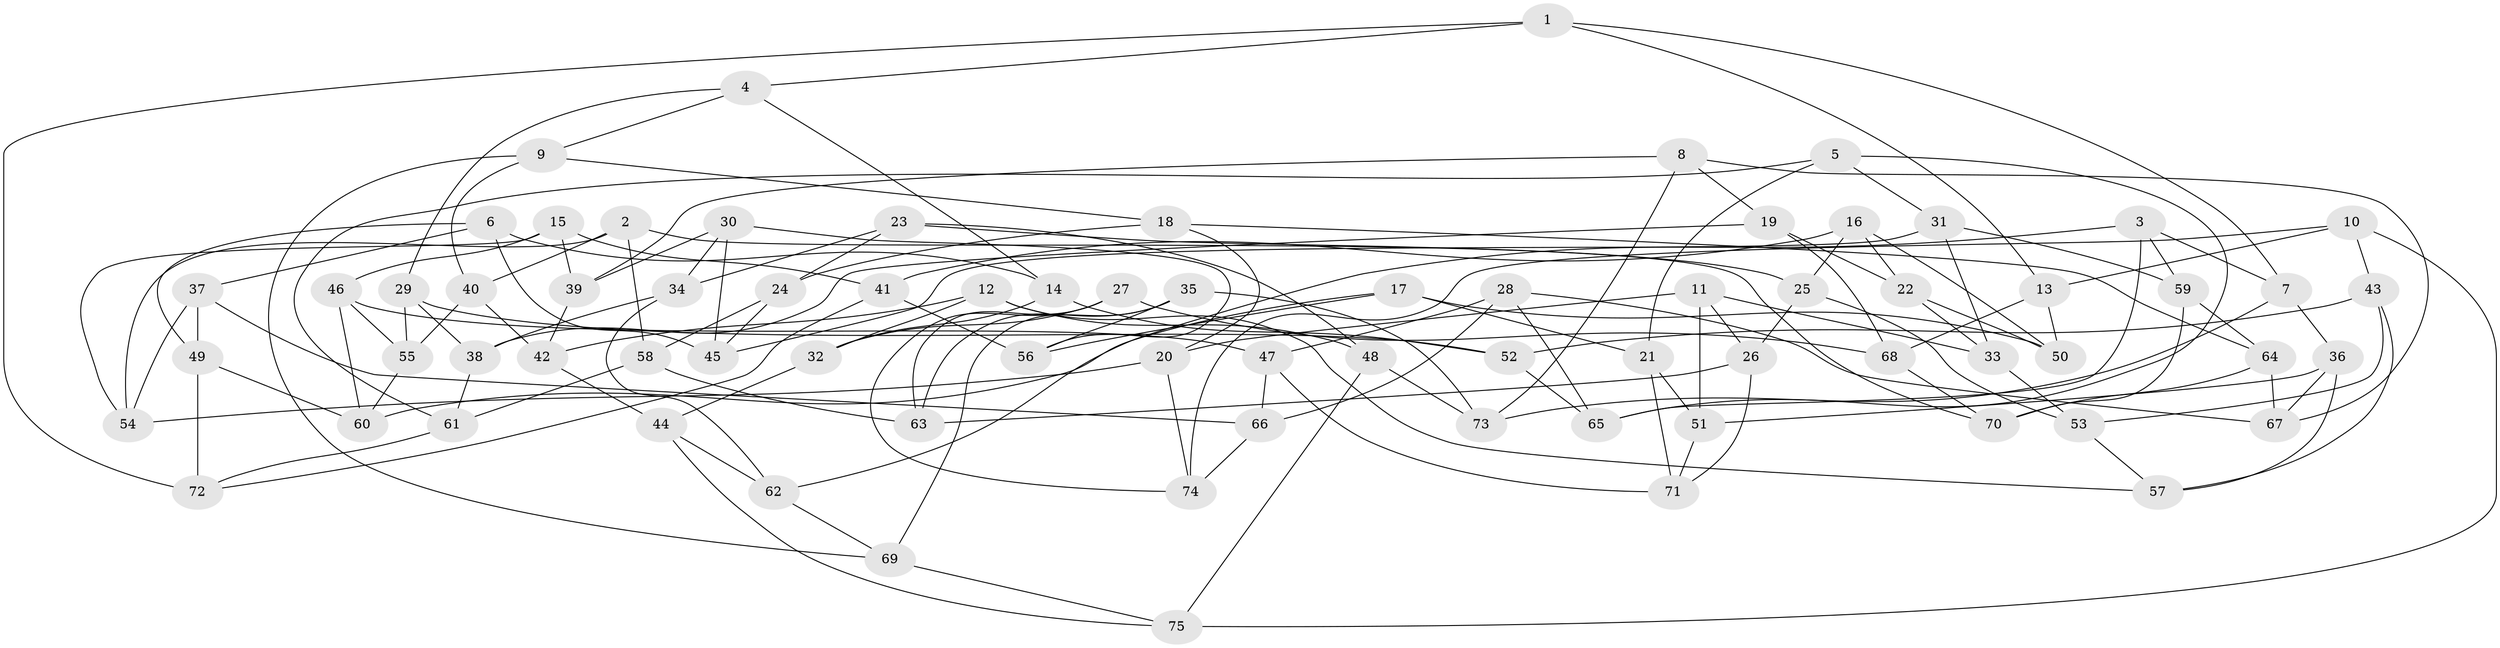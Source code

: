 // coarse degree distribution, {4: 0.8301886792452831, 12: 0.03773584905660377, 3: 0.03773584905660377, 6: 0.018867924528301886, 9: 0.018867924528301886, 8: 0.018867924528301886, 7: 0.018867924528301886, 10: 0.018867924528301886}
// Generated by graph-tools (version 1.1) at 2025/54/03/04/25 22:54:01]
// undirected, 75 vertices, 150 edges
graph export_dot {
  node [color=gray90,style=filled];
  1;
  2;
  3;
  4;
  5;
  6;
  7;
  8;
  9;
  10;
  11;
  12;
  13;
  14;
  15;
  16;
  17;
  18;
  19;
  20;
  21;
  22;
  23;
  24;
  25;
  26;
  27;
  28;
  29;
  30;
  31;
  32;
  33;
  34;
  35;
  36;
  37;
  38;
  39;
  40;
  41;
  42;
  43;
  44;
  45;
  46;
  47;
  48;
  49;
  50;
  51;
  52;
  53;
  54;
  55;
  56;
  57;
  58;
  59;
  60;
  61;
  62;
  63;
  64;
  65;
  66;
  67;
  68;
  69;
  70;
  71;
  72;
  73;
  74;
  75;
  1 -- 7;
  1 -- 13;
  1 -- 4;
  1 -- 72;
  2 -- 40;
  2 -- 70;
  2 -- 58;
  2 -- 54;
  3 -- 65;
  3 -- 62;
  3 -- 59;
  3 -- 7;
  4 -- 9;
  4 -- 29;
  4 -- 14;
  5 -- 21;
  5 -- 61;
  5 -- 31;
  5 -- 65;
  6 -- 49;
  6 -- 45;
  6 -- 37;
  6 -- 14;
  7 -- 73;
  7 -- 36;
  8 -- 39;
  8 -- 73;
  8 -- 19;
  8 -- 67;
  9 -- 18;
  9 -- 69;
  9 -- 40;
  10 -- 13;
  10 -- 74;
  10 -- 75;
  10 -- 43;
  11 -- 26;
  11 -- 20;
  11 -- 33;
  11 -- 51;
  12 -- 57;
  12 -- 32;
  12 -- 42;
  12 -- 48;
  13 -- 50;
  13 -- 68;
  14 -- 52;
  14 -- 32;
  15 -- 54;
  15 -- 41;
  15 -- 46;
  15 -- 39;
  16 -- 22;
  16 -- 41;
  16 -- 50;
  16 -- 25;
  17 -- 50;
  17 -- 56;
  17 -- 60;
  17 -- 21;
  18 -- 64;
  18 -- 24;
  18 -- 20;
  19 -- 68;
  19 -- 38;
  19 -- 22;
  20 -- 54;
  20 -- 74;
  21 -- 71;
  21 -- 51;
  22 -- 33;
  22 -- 50;
  23 -- 34;
  23 -- 48;
  23 -- 25;
  23 -- 24;
  24 -- 45;
  24 -- 58;
  25 -- 26;
  25 -- 53;
  26 -- 63;
  26 -- 71;
  27 -- 74;
  27 -- 63;
  27 -- 68;
  27 -- 32;
  28 -- 67;
  28 -- 47;
  28 -- 65;
  28 -- 66;
  29 -- 38;
  29 -- 55;
  29 -- 52;
  30 -- 39;
  30 -- 56;
  30 -- 34;
  30 -- 45;
  31 -- 33;
  31 -- 59;
  31 -- 45;
  32 -- 44;
  33 -- 53;
  34 -- 62;
  34 -- 38;
  35 -- 69;
  35 -- 56;
  35 -- 73;
  35 -- 63;
  36 -- 51;
  36 -- 67;
  36 -- 57;
  37 -- 66;
  37 -- 54;
  37 -- 49;
  38 -- 61;
  39 -- 42;
  40 -- 42;
  40 -- 55;
  41 -- 56;
  41 -- 72;
  42 -- 44;
  43 -- 57;
  43 -- 52;
  43 -- 53;
  44 -- 75;
  44 -- 62;
  46 -- 47;
  46 -- 55;
  46 -- 60;
  47 -- 66;
  47 -- 71;
  48 -- 73;
  48 -- 75;
  49 -- 72;
  49 -- 60;
  51 -- 71;
  52 -- 65;
  53 -- 57;
  55 -- 60;
  58 -- 63;
  58 -- 61;
  59 -- 64;
  59 -- 70;
  61 -- 72;
  62 -- 69;
  64 -- 67;
  64 -- 70;
  66 -- 74;
  68 -- 70;
  69 -- 75;
}
